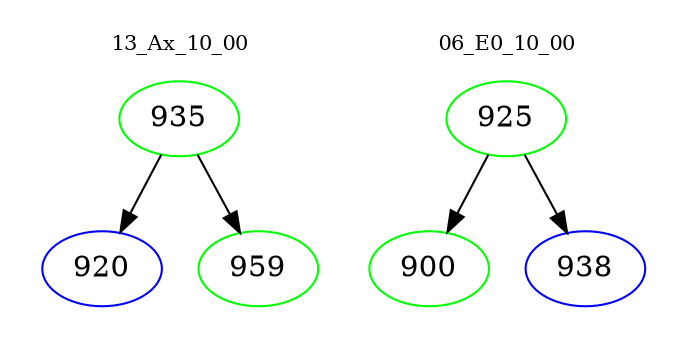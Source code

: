 digraph{
subgraph cluster_0 {
color = white
label = "13_Ax_10_00";
fontsize=10;
T0_935 [label="935", color="green"]
T0_935 -> T0_920 [color="black"]
T0_920 [label="920", color="blue"]
T0_935 -> T0_959 [color="black"]
T0_959 [label="959", color="green"]
}
subgraph cluster_1 {
color = white
label = "06_E0_10_00";
fontsize=10;
T1_925 [label="925", color="green"]
T1_925 -> T1_900 [color="black"]
T1_900 [label="900", color="green"]
T1_925 -> T1_938 [color="black"]
T1_938 [label="938", color="blue"]
}
}
